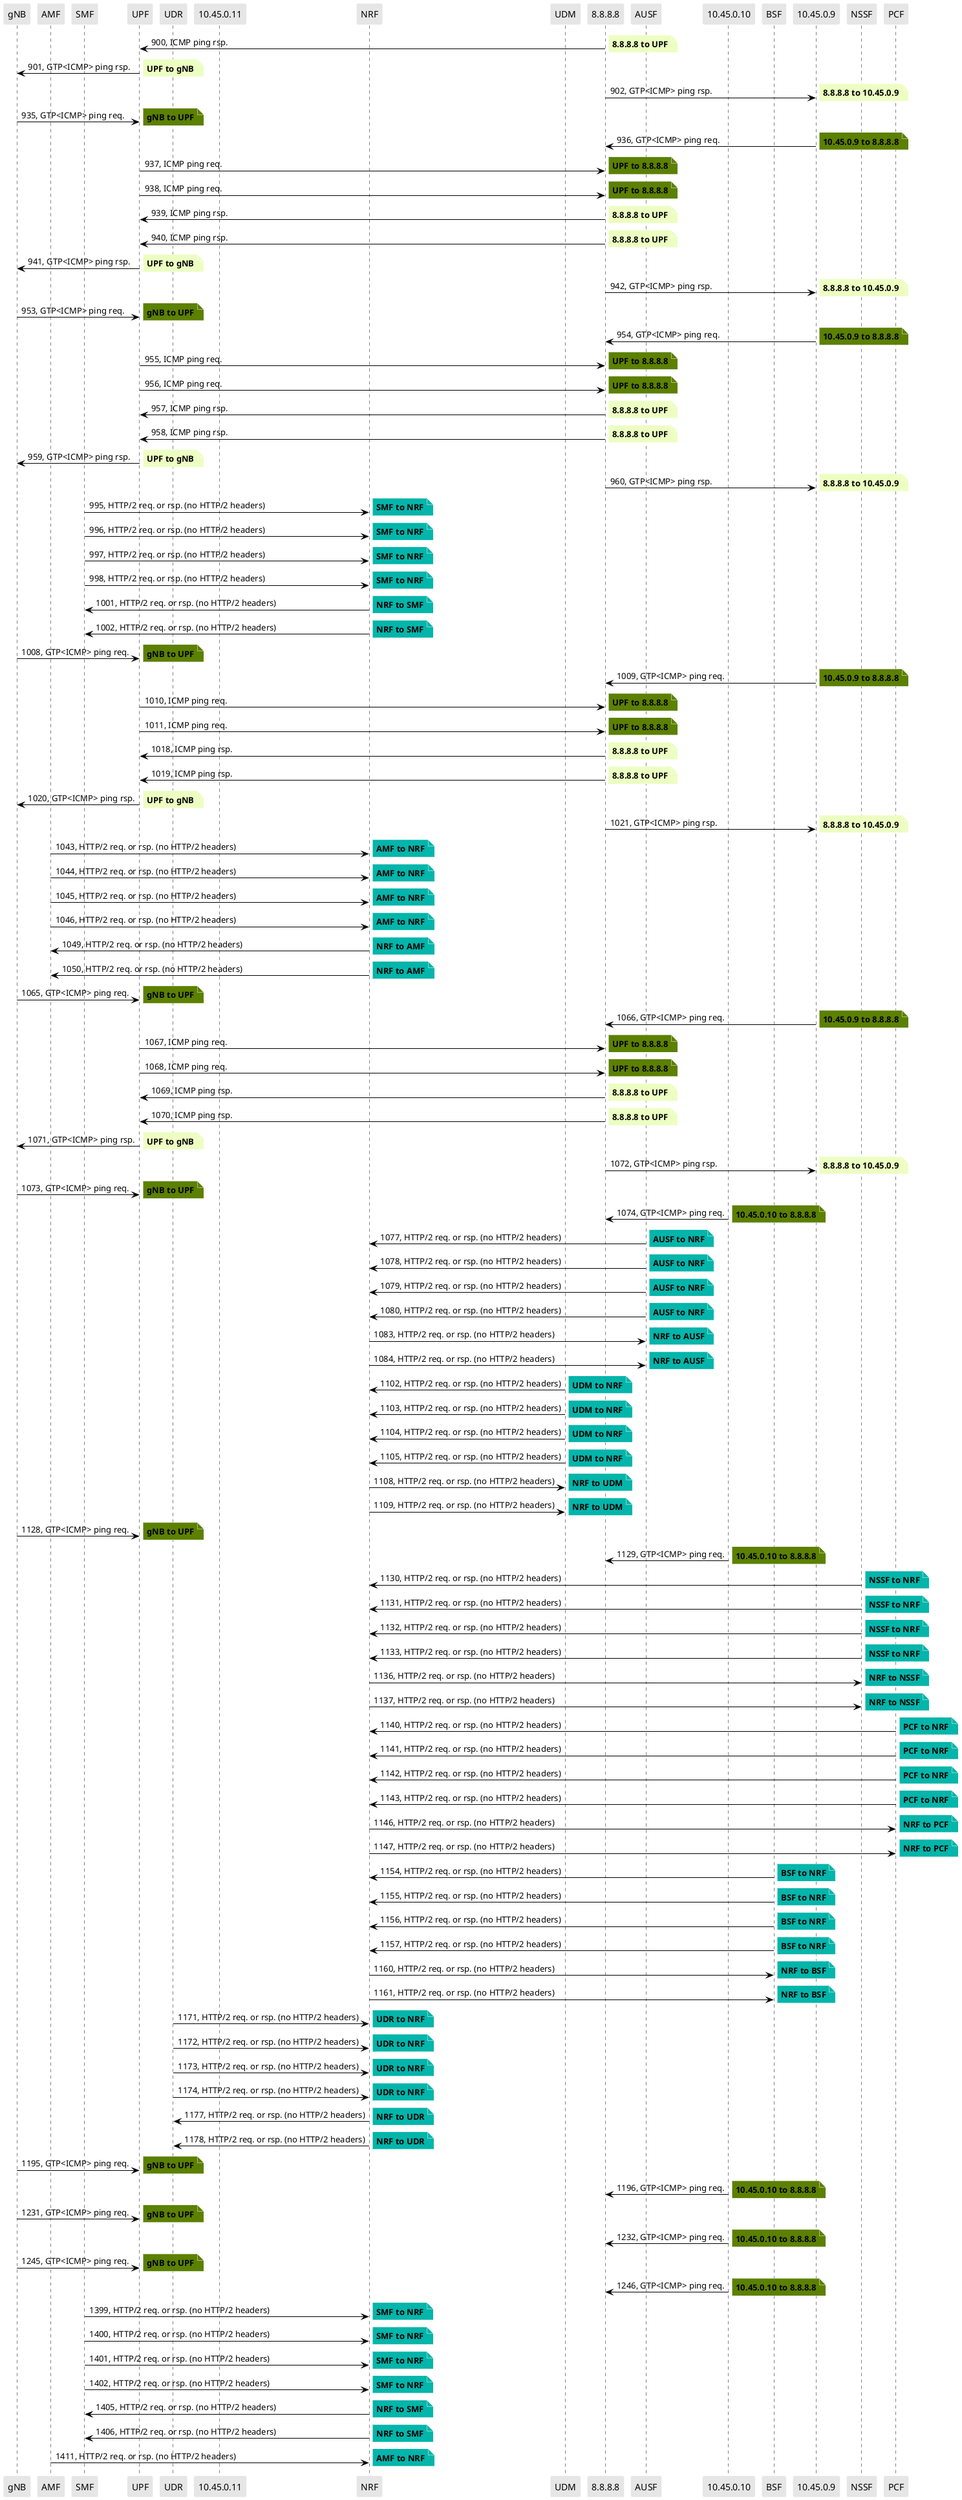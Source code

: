 @startuml
skinparam shadowing false
skinparam NoteBorderColor white
skinparam sequence {
    ArrowColor black
    LifeLineBorderColor black
    LifeLineBackgroundColor black
    ParticipantBorderColor white
    ParticipantBackgroundColor #e6e6e6
}
participant "gNB"
participant "AMF"
participant "SMF"
participant "UPF"
participant "UDR"
participant "10.45.0.11"
participant "NRF"
participant "UDM"
participant "8.8.8.8"
participant "AUSF"
participant "10.45.0.10"
participant "BSF"
participant "10.45.0.9"
participant "NSSF"
participant "PCF"

"8.8.8.8" -> "UPF": 900, ICMP ping rsp.

note right #EDFEC2
**8.8.8.8 to UPF**
end note

"UPF" -> "gNB": 901, GTP<ICMP> ping rsp.

note right #EDFEC2
**UPF to gNB**
end note

"8.8.8.8" -> "10.45.0.9": 902, GTP<ICMP> ping rsp.

note right #EDFEC2
**8.8.8.8 to 10.45.0.9**
end note

"gNB" -> "UPF": 935, GTP<ICMP> ping req.

note right #5C8001
**gNB to UPF**
end note

"10.45.0.9" -> "8.8.8.8": 936, GTP<ICMP> ping req.

note right #5C8001
**10.45.0.9 to 8.8.8.8**
end note

"UPF" -> "8.8.8.8": 937, ICMP ping req.

note right #5C8001
**UPF to 8.8.8.8**
end note

"UPF" -> "8.8.8.8": 938, ICMP ping req.

note right #5C8001
**UPF to 8.8.8.8**
end note

"8.8.8.8" -> "UPF": 939, ICMP ping rsp.

note right #EDFEC2
**8.8.8.8 to UPF**
end note

"8.8.8.8" -> "UPF": 940, ICMP ping rsp.

note right #EDFEC2
**8.8.8.8 to UPF**
end note

"UPF" -> "gNB": 941, GTP<ICMP> ping rsp.

note right #EDFEC2
**UPF to gNB**
end note

"8.8.8.8" -> "10.45.0.9": 942, GTP<ICMP> ping rsp.

note right #EDFEC2
**8.8.8.8 to 10.45.0.9**
end note

"gNB" -> "UPF": 953, GTP<ICMP> ping req.

note right #5C8001
**gNB to UPF**
end note

"10.45.0.9" -> "8.8.8.8": 954, GTP<ICMP> ping req.

note right #5C8001
**10.45.0.9 to 8.8.8.8**
end note

"UPF" -> "8.8.8.8": 955, ICMP ping req.

note right #5C8001
**UPF to 8.8.8.8**
end note

"UPF" -> "8.8.8.8": 956, ICMP ping req.

note right #5C8001
**UPF to 8.8.8.8**
end note

"8.8.8.8" -> "UPF": 957, ICMP ping rsp.

note right #EDFEC2
**8.8.8.8 to UPF**
end note

"8.8.8.8" -> "UPF": 958, ICMP ping rsp.

note right #EDFEC2
**8.8.8.8 to UPF**
end note

"UPF" -> "gNB": 959, GTP<ICMP> ping rsp.

note right #EDFEC2
**UPF to gNB**
end note

"8.8.8.8" -> "10.45.0.9": 960, GTP<ICMP> ping rsp.

note right #EDFEC2
**8.8.8.8 to 10.45.0.9**
end note

"SMF" -> "NRF": 995, HTTP/2 req. or rsp. (no HTTP/2 headers)

note right #03B5AA
**SMF to NRF**
end note

"SMF" -> "NRF": 996, HTTP/2 req. or rsp. (no HTTP/2 headers)

note right #03B5AA
**SMF to NRF**
end note

"SMF" -> "NRF": 997, HTTP/2 req. or rsp. (no HTTP/2 headers)

note right #03B5AA
**SMF to NRF**
end note

"SMF" -> "NRF": 998, HTTP/2 req. or rsp. (no HTTP/2 headers)

note right #03B5AA
**SMF to NRF**
end note

"NRF" -> "SMF": 1001, HTTP/2 req. or rsp. (no HTTP/2 headers)

note right #03B5AA
**NRF to SMF**
end note

"NRF" -> "SMF": 1002, HTTP/2 req. or rsp. (no HTTP/2 headers)

note right #03B5AA
**NRF to SMF**
end note

"gNB" -> "UPF": 1008, GTP<ICMP> ping req.

note right #5C8001
**gNB to UPF**
end note

"10.45.0.9" -> "8.8.8.8": 1009, GTP<ICMP> ping req.

note right #5C8001
**10.45.0.9 to 8.8.8.8**
end note

"UPF" -> "8.8.8.8": 1010, ICMP ping req.

note right #5C8001
**UPF to 8.8.8.8**
end note

"UPF" -> "8.8.8.8": 1011, ICMP ping req.

note right #5C8001
**UPF to 8.8.8.8**
end note

"8.8.8.8" -> "UPF": 1018, ICMP ping rsp.

note right #EDFEC2
**8.8.8.8 to UPF**
end note

"8.8.8.8" -> "UPF": 1019, ICMP ping rsp.

note right #EDFEC2
**8.8.8.8 to UPF**
end note

"UPF" -> "gNB": 1020, GTP<ICMP> ping rsp.

note right #EDFEC2
**UPF to gNB**
end note

"8.8.8.8" -> "10.45.0.9": 1021, GTP<ICMP> ping rsp.

note right #EDFEC2
**8.8.8.8 to 10.45.0.9**
end note

"AMF" -> "NRF": 1043, HTTP/2 req. or rsp. (no HTTP/2 headers)

note right #03B5AA
**AMF to NRF**
end note

"AMF" -> "NRF": 1044, HTTP/2 req. or rsp. (no HTTP/2 headers)

note right #03B5AA
**AMF to NRF**
end note

"AMF" -> "NRF": 1045, HTTP/2 req. or rsp. (no HTTP/2 headers)

note right #03B5AA
**AMF to NRF**
end note

"AMF" -> "NRF": 1046, HTTP/2 req. or rsp. (no HTTP/2 headers)

note right #03B5AA
**AMF to NRF**
end note

"NRF" -> "AMF": 1049, HTTP/2 req. or rsp. (no HTTP/2 headers)

note right #03B5AA
**NRF to AMF**
end note

"NRF" -> "AMF": 1050, HTTP/2 req. or rsp. (no HTTP/2 headers)

note right #03B5AA
**NRF to AMF**
end note

"gNB" -> "UPF": 1065, GTP<ICMP> ping req.

note right #5C8001
**gNB to UPF**
end note

"10.45.0.9" -> "8.8.8.8": 1066, GTP<ICMP> ping req.

note right #5C8001
**10.45.0.9 to 8.8.8.8**
end note

"UPF" -> "8.8.8.8": 1067, ICMP ping req.

note right #5C8001
**UPF to 8.8.8.8**
end note

"UPF" -> "8.8.8.8": 1068, ICMP ping req.

note right #5C8001
**UPF to 8.8.8.8**
end note

"8.8.8.8" -> "UPF": 1069, ICMP ping rsp.

note right #EDFEC2
**8.8.8.8 to UPF**
end note

"8.8.8.8" -> "UPF": 1070, ICMP ping rsp.

note right #EDFEC2
**8.8.8.8 to UPF**
end note

"UPF" -> "gNB": 1071, GTP<ICMP> ping rsp.

note right #EDFEC2
**UPF to gNB**
end note

"8.8.8.8" -> "10.45.0.9": 1072, GTP<ICMP> ping rsp.

note right #EDFEC2
**8.8.8.8 to 10.45.0.9**
end note

"gNB" -> "UPF": 1073, GTP<ICMP> ping req.

note right #5C8001
**gNB to UPF**
end note

"10.45.0.10" -> "8.8.8.8": 1074, GTP<ICMP> ping req.

note right #5C8001
**10.45.0.10 to 8.8.8.8**
end note

"AUSF" -> "NRF": 1077, HTTP/2 req. or rsp. (no HTTP/2 headers)

note right #03B5AA
**AUSF to NRF**
end note

"AUSF" -> "NRF": 1078, HTTP/2 req. or rsp. (no HTTP/2 headers)

note right #03B5AA
**AUSF to NRF**
end note

"AUSF" -> "NRF": 1079, HTTP/2 req. or rsp. (no HTTP/2 headers)

note right #03B5AA
**AUSF to NRF**
end note

"AUSF" -> "NRF": 1080, HTTP/2 req. or rsp. (no HTTP/2 headers)

note right #03B5AA
**AUSF to NRF**
end note

"NRF" -> "AUSF": 1083, HTTP/2 req. or rsp. (no HTTP/2 headers)

note right #03B5AA
**NRF to AUSF**
end note

"NRF" -> "AUSF": 1084, HTTP/2 req. or rsp. (no HTTP/2 headers)

note right #03B5AA
**NRF to AUSF**
end note

"UDM" -> "NRF": 1102, HTTP/2 req. or rsp. (no HTTP/2 headers)

note right #03B5AA
**UDM to NRF**
end note

"UDM" -> "NRF": 1103, HTTP/2 req. or rsp. (no HTTP/2 headers)

note right #03B5AA
**UDM to NRF**
end note

"UDM" -> "NRF": 1104, HTTP/2 req. or rsp. (no HTTP/2 headers)

note right #03B5AA
**UDM to NRF**
end note

"UDM" -> "NRF": 1105, HTTP/2 req. or rsp. (no HTTP/2 headers)

note right #03B5AA
**UDM to NRF**
end note

"NRF" -> "UDM": 1108, HTTP/2 req. or rsp. (no HTTP/2 headers)

note right #03B5AA
**NRF to UDM**
end note

"NRF" -> "UDM": 1109, HTTP/2 req. or rsp. (no HTTP/2 headers)

note right #03B5AA
**NRF to UDM**
end note

"gNB" -> "UPF": 1128, GTP<ICMP> ping req.

note right #5C8001
**gNB to UPF**
end note

"10.45.0.10" -> "8.8.8.8": 1129, GTP<ICMP> ping req.

note right #5C8001
**10.45.0.10 to 8.8.8.8**
end note

"NSSF" -> "NRF": 1130, HTTP/2 req. or rsp. (no HTTP/2 headers)

note right #03B5AA
**NSSF to NRF**
end note

"NSSF" -> "NRF": 1131, HTTP/2 req. or rsp. (no HTTP/2 headers)

note right #03B5AA
**NSSF to NRF**
end note

"NSSF" -> "NRF": 1132, HTTP/2 req. or rsp. (no HTTP/2 headers)

note right #03B5AA
**NSSF to NRF**
end note

"NSSF" -> "NRF": 1133, HTTP/2 req. or rsp. (no HTTP/2 headers)

note right #03B5AA
**NSSF to NRF**
end note

"NRF" -> "NSSF": 1136, HTTP/2 req. or rsp. (no HTTP/2 headers)

note right #03B5AA
**NRF to NSSF**
end note

"NRF" -> "NSSF": 1137, HTTP/2 req. or rsp. (no HTTP/2 headers)

note right #03B5AA
**NRF to NSSF**
end note

"PCF" -> "NRF": 1140, HTTP/2 req. or rsp. (no HTTP/2 headers)

note right #03B5AA
**PCF to NRF**
end note

"PCF" -> "NRF": 1141, HTTP/2 req. or rsp. (no HTTP/2 headers)

note right #03B5AA
**PCF to NRF**
end note

"PCF" -> "NRF": 1142, HTTP/2 req. or rsp. (no HTTP/2 headers)

note right #03B5AA
**PCF to NRF**
end note

"PCF" -> "NRF": 1143, HTTP/2 req. or rsp. (no HTTP/2 headers)

note right #03B5AA
**PCF to NRF**
end note

"NRF" -> "PCF": 1146, HTTP/2 req. or rsp. (no HTTP/2 headers)

note right #03B5AA
**NRF to PCF**
end note

"NRF" -> "PCF": 1147, HTTP/2 req. or rsp. (no HTTP/2 headers)

note right #03B5AA
**NRF to PCF**
end note

"BSF" -> "NRF": 1154, HTTP/2 req. or rsp. (no HTTP/2 headers)

note right #03B5AA
**BSF to NRF**
end note

"BSF" -> "NRF": 1155, HTTP/2 req. or rsp. (no HTTP/2 headers)

note right #03B5AA
**BSF to NRF**
end note

"BSF" -> "NRF": 1156, HTTP/2 req. or rsp. (no HTTP/2 headers)

note right #03B5AA
**BSF to NRF**
end note

"BSF" -> "NRF": 1157, HTTP/2 req. or rsp. (no HTTP/2 headers)

note right #03B5AA
**BSF to NRF**
end note

"NRF" -> "BSF": 1160, HTTP/2 req. or rsp. (no HTTP/2 headers)

note right #03B5AA
**NRF to BSF**
end note

"NRF" -> "BSF": 1161, HTTP/2 req. or rsp. (no HTTP/2 headers)

note right #03B5AA
**NRF to BSF**
end note

"UDR" -> "NRF": 1171, HTTP/2 req. or rsp. (no HTTP/2 headers)

note right #03B5AA
**UDR to NRF**
end note

"UDR" -> "NRF": 1172, HTTP/2 req. or rsp. (no HTTP/2 headers)

note right #03B5AA
**UDR to NRF**
end note

"UDR" -> "NRF": 1173, HTTP/2 req. or rsp. (no HTTP/2 headers)

note right #03B5AA
**UDR to NRF**
end note

"UDR" -> "NRF": 1174, HTTP/2 req. or rsp. (no HTTP/2 headers)

note right #03B5AA
**UDR to NRF**
end note

"NRF" -> "UDR": 1177, HTTP/2 req. or rsp. (no HTTP/2 headers)

note right #03B5AA
**NRF to UDR**
end note

"NRF" -> "UDR": 1178, HTTP/2 req. or rsp. (no HTTP/2 headers)

note right #03B5AA
**NRF to UDR**
end note

"gNB" -> "UPF": 1195, GTP<ICMP> ping req.

note right #5C8001
**gNB to UPF**
end note

"10.45.0.10" -> "8.8.8.8": 1196, GTP<ICMP> ping req.

note right #5C8001
**10.45.0.10 to 8.8.8.8**
end note

"gNB" -> "UPF": 1231, GTP<ICMP> ping req.

note right #5C8001
**gNB to UPF**
end note

"10.45.0.10" -> "8.8.8.8": 1232, GTP<ICMP> ping req.

note right #5C8001
**10.45.0.10 to 8.8.8.8**
end note

"gNB" -> "UPF": 1245, GTP<ICMP> ping req.

note right #5C8001
**gNB to UPF**
end note

"10.45.0.10" -> "8.8.8.8": 1246, GTP<ICMP> ping req.

note right #5C8001
**10.45.0.10 to 8.8.8.8**
end note

"SMF" -> "NRF": 1399, HTTP/2 req. or rsp. (no HTTP/2 headers)

note right #03B5AA
**SMF to NRF**
end note

"SMF" -> "NRF": 1400, HTTP/2 req. or rsp. (no HTTP/2 headers)

note right #03B5AA
**SMF to NRF**
end note

"SMF" -> "NRF": 1401, HTTP/2 req. or rsp. (no HTTP/2 headers)

note right #03B5AA
**SMF to NRF**
end note

"SMF" -> "NRF": 1402, HTTP/2 req. or rsp. (no HTTP/2 headers)

note right #03B5AA
**SMF to NRF**
end note

"NRF" -> "SMF": 1405, HTTP/2 req. or rsp. (no HTTP/2 headers)

note right #03B5AA
**NRF to SMF**
end note

"NRF" -> "SMF": 1406, HTTP/2 req. or rsp. (no HTTP/2 headers)

note right #03B5AA
**NRF to SMF**
end note

"AMF" -> "NRF": 1411, HTTP/2 req. or rsp. (no HTTP/2 headers)

note right #03B5AA
**AMF to NRF**
end note

@enduml
